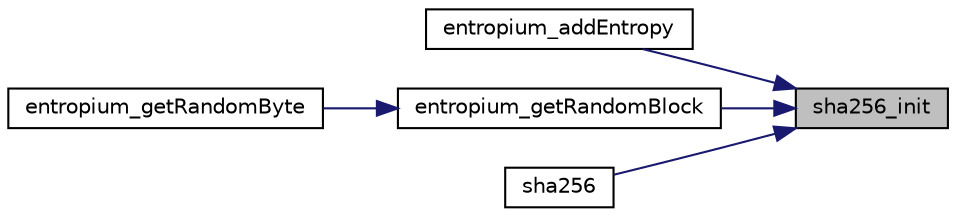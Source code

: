 digraph "sha256_init"
{
 // INTERACTIVE_SVG=YES
 // LATEX_PDF_SIZE
  bgcolor="transparent";
  edge [fontname="Helvetica",fontsize="10",labelfontname="Helvetica",labelfontsize="10"];
  node [fontname="Helvetica",fontsize="10",shape=record];
  rankdir="RL";
  Node1 [label="sha256_init",height=0.2,width=0.4,color="black", fillcolor="grey75", style="filled", fontcolor="black",tooltip="sh256_init initialises a sha256 context for hashing. sh256_init c initialises the given sha256 contex..."];
  Node1 -> Node2 [dir="back",color="midnightblue",fontsize="10",style="solid",fontname="Helvetica"];
  Node2 [label="entropium_addEntropy",height=0.2,width=0.4,color="black",URL="$entropium_8c.html#aceb838321ef373e5a1a4a8ed53a0cc8e",tooltip="add entropy to the prng"];
  Node1 -> Node3 [dir="back",color="midnightblue",fontsize="10",style="solid",fontname="Helvetica"];
  Node3 [label="entropium_getRandomBlock",height=0.2,width=0.4,color="black",URL="$entropium_8c.html#a95d14d8c2bb18d26216b82f467eefb03",tooltip="generate a fixed size block of random data"];
  Node3 -> Node4 [dir="back",color="midnightblue",fontsize="10",style="solid",fontname="Helvetica"];
  Node4 [label="entropium_getRandomByte",height=0.2,width=0.4,color="black",URL="$entropium_8c.html#aa1d70e6b1140fe37cd20d2aab88fdcf8",tooltip="get a single byte of random data"];
  Node1 -> Node5 [dir="back",color="midnightblue",fontsize="10",style="solid",fontname="Helvetica"];
  Node5 [label="sha256",height=0.2,width=0.4,color="black",URL="$sha256_8c.html#a84fa1efd3a46c31896dced1f226d3f25",tooltip="simple SHA-256 hashing function for direct hashing"];
}
